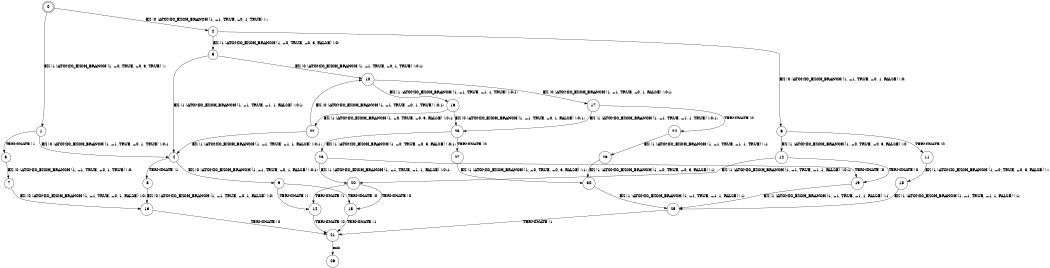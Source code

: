 digraph BCG {
size = "7, 10.5";
center = TRUE;
node [shape = circle];
0 [peripheries = 2];
0 -> 1 [label = "EX !1 !ATOMIC_EXCH_BRANCH (1, +0, TRUE, +0, 3, TRUE) !::"];
0 -> 2 [label = "EX !0 !ATOMIC_EXCH_BRANCH (1, +1, TRUE, +0, 1, TRUE) !::"];
1 -> 3 [label = "TERMINATE !1"];
1 -> 4 [label = "EX !0 !ATOMIC_EXCH_BRANCH (1, +1, TRUE, +0, 1, TRUE) !:0:1:"];
2 -> 5 [label = "EX !1 !ATOMIC_EXCH_BRANCH (1, +0, TRUE, +0, 3, FALSE) !:0:"];
2 -> 6 [label = "EX !0 !ATOMIC_EXCH_BRANCH (1, +1, TRUE, +0, 1, FALSE) !:0:"];
3 -> 7 [label = "EX !0 !ATOMIC_EXCH_BRANCH (1, +1, TRUE, +0, 1, TRUE) !:0:"];
4 -> 8 [label = "TERMINATE !1"];
4 -> 9 [label = "EX !0 !ATOMIC_EXCH_BRANCH (1, +1, TRUE, +0, 1, FALSE) !:0:1:"];
5 -> 4 [label = "EX !1 !ATOMIC_EXCH_BRANCH (1, +1, TRUE, +1, 1, FALSE) !:0:1:"];
5 -> 10 [label = "EX !0 !ATOMIC_EXCH_BRANCH (1, +1, TRUE, +0, 1, TRUE) !:0:1:"];
6 -> 11 [label = "TERMINATE !0"];
6 -> 12 [label = "EX !1 !ATOMIC_EXCH_BRANCH (1, +0, TRUE, +0, 3, FALSE) !:0:"];
7 -> 13 [label = "EX !0 !ATOMIC_EXCH_BRANCH (1, +1, TRUE, +0, 1, FALSE) !:0:"];
8 -> 13 [label = "EX !0 !ATOMIC_EXCH_BRANCH (1, +1, TRUE, +0, 1, FALSE) !:0:"];
9 -> 14 [label = "TERMINATE !1"];
9 -> 15 [label = "TERMINATE !0"];
10 -> 16 [label = "EX !1 !ATOMIC_EXCH_BRANCH (1, +1, TRUE, +1, 1, TRUE) !:0:1:"];
10 -> 17 [label = "EX !0 !ATOMIC_EXCH_BRANCH (1, +1, TRUE, +0, 1, FALSE) !:0:1:"];
11 -> 18 [label = "EX !1 !ATOMIC_EXCH_BRANCH (1, +0, TRUE, +0, 3, FALSE) !::"];
12 -> 19 [label = "TERMINATE !0"];
12 -> 20 [label = "EX !1 !ATOMIC_EXCH_BRANCH (1, +1, TRUE, +1, 1, FALSE) !:0:1:"];
13 -> 21 [label = "TERMINATE !0"];
14 -> 21 [label = "TERMINATE !0"];
15 -> 21 [label = "TERMINATE !1"];
16 -> 22 [label = "EX !1 !ATOMIC_EXCH_BRANCH (1, +0, TRUE, +0, 3, FALSE) !:0:1:"];
16 -> 23 [label = "EX !0 !ATOMIC_EXCH_BRANCH (1, +1, TRUE, +0, 1, FALSE) !:0:1:"];
17 -> 24 [label = "TERMINATE !0"];
17 -> 23 [label = "EX !1 !ATOMIC_EXCH_BRANCH (1, +1, TRUE, +1, 1, TRUE) !:0:1:"];
18 -> 25 [label = "EX !1 !ATOMIC_EXCH_BRANCH (1, +1, TRUE, +1, 1, FALSE) !:1:"];
19 -> 25 [label = "EX !1 !ATOMIC_EXCH_BRANCH (1, +1, TRUE, +1, 1, FALSE) !:1:"];
20 -> 14 [label = "TERMINATE !1"];
20 -> 15 [label = "TERMINATE !0"];
21 -> 26 [label = "exit"];
22 -> 4 [label = "EX !1 !ATOMIC_EXCH_BRANCH (1, +1, TRUE, +1, 1, FALSE) !:0:1:"];
22 -> 10 [label = "EX !0 !ATOMIC_EXCH_BRANCH (1, +1, TRUE, +0, 1, TRUE) !:0:1:"];
23 -> 27 [label = "TERMINATE !0"];
23 -> 28 [label = "EX !1 !ATOMIC_EXCH_BRANCH (1, +0, TRUE, +0, 3, FALSE) !:0:1:"];
24 -> 29 [label = "EX !1 !ATOMIC_EXCH_BRANCH (1, +1, TRUE, +1, 1, TRUE) !:1:"];
25 -> 21 [label = "TERMINATE !1"];
27 -> 30 [label = "EX !1 !ATOMIC_EXCH_BRANCH (1, +0, TRUE, +0, 3, FALSE) !:1:"];
28 -> 19 [label = "TERMINATE !0"];
28 -> 20 [label = "EX !1 !ATOMIC_EXCH_BRANCH (1, +1, TRUE, +1, 1, FALSE) !:0:1:"];
29 -> 30 [label = "EX !1 !ATOMIC_EXCH_BRANCH (1, +0, TRUE, +0, 3, FALSE) !:1:"];
30 -> 25 [label = "EX !1 !ATOMIC_EXCH_BRANCH (1, +1, TRUE, +1, 1, FALSE) !:1:"];
}
